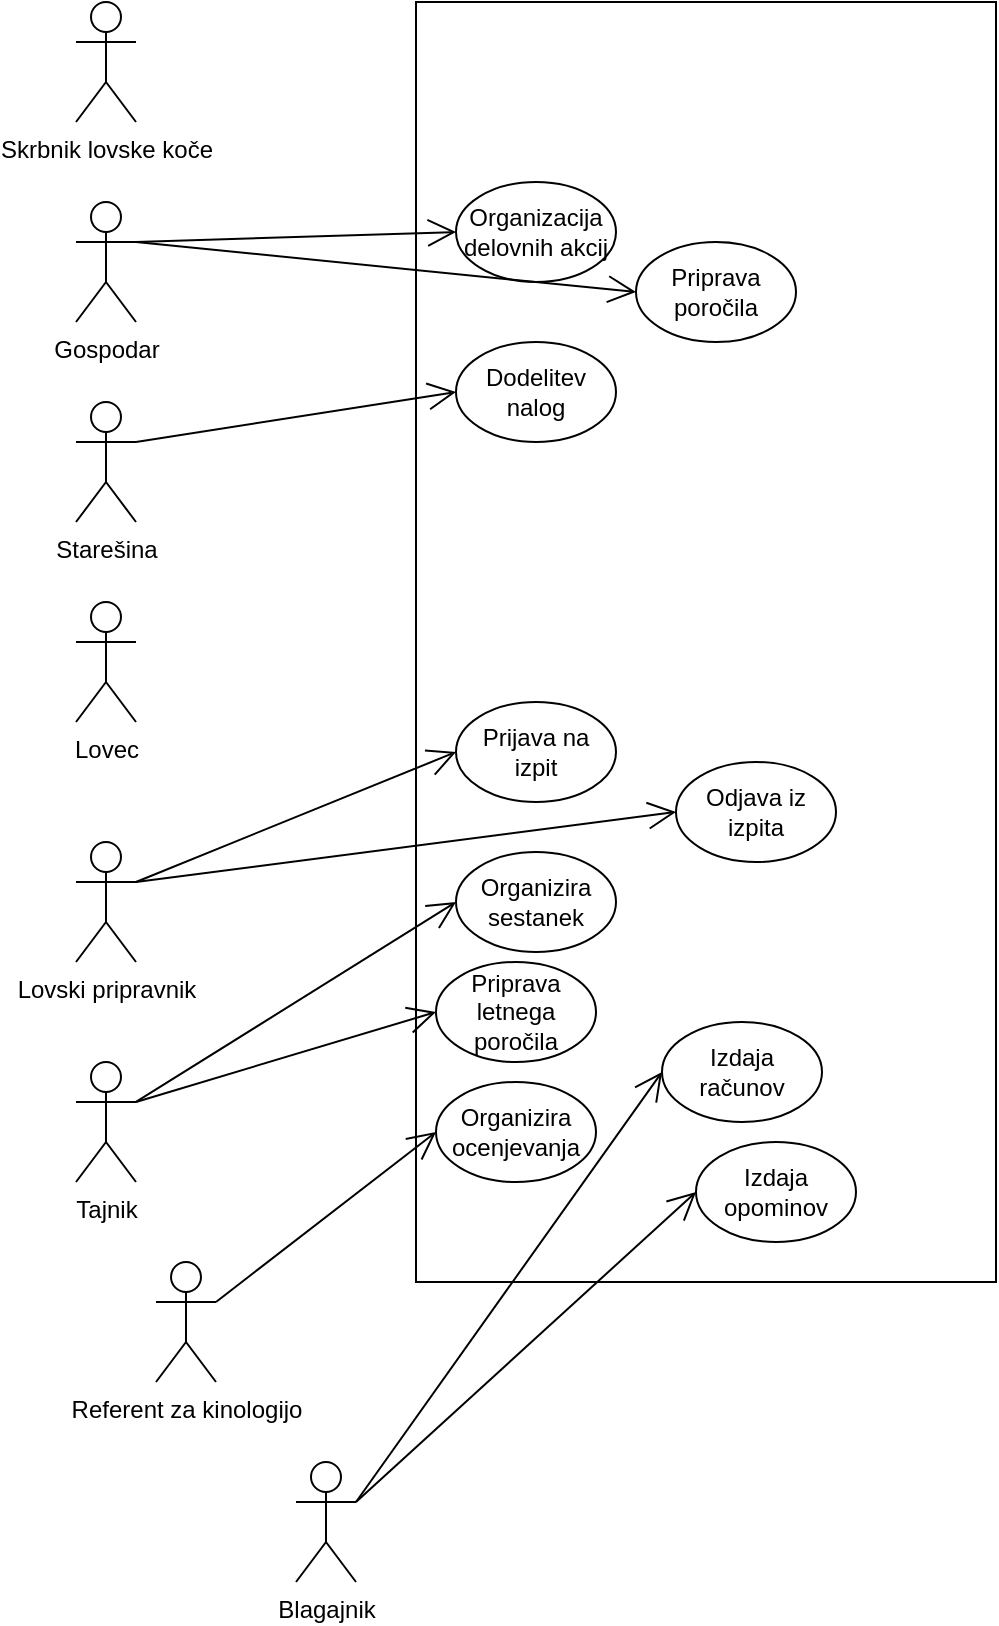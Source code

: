 <mxfile version="26.0.10">
  <diagram name="Page-1" id="2UNvsamAtXkvpeoabVTz">
    <mxGraphModel dx="1591" dy="857" grid="1" gridSize="10" guides="1" tooltips="1" connect="1" arrows="1" fold="1" page="1" pageScale="1" pageWidth="827" pageHeight="1169" math="0" shadow="0">
      <root>
        <mxCell id="0" />
        <mxCell id="1" parent="0" />
        <mxCell id="YPTXHM-Q3TTYOSHRhetE-1" value="" style="rounded=0;whiteSpace=wrap;html=1;" vertex="1" parent="1">
          <mxGeometry x="290" y="20" width="290" height="640" as="geometry" />
        </mxCell>
        <mxCell id="YPTXHM-Q3TTYOSHRhetE-3" value="Lovec" style="shape=umlActor;verticalLabelPosition=bottom;verticalAlign=top;html=1;outlineConnect=0;" vertex="1" parent="1">
          <mxGeometry x="120" y="320" width="30" height="60" as="geometry" />
        </mxCell>
        <mxCell id="YPTXHM-Q3TTYOSHRhetE-4" value="Lovski pripravnik" style="shape=umlActor;verticalLabelPosition=bottom;verticalAlign=top;html=1;outlineConnect=0;" vertex="1" parent="1">
          <mxGeometry x="120" y="440" width="30" height="60" as="geometry" />
        </mxCell>
        <mxCell id="YPTXHM-Q3TTYOSHRhetE-5" value="Starešina" style="shape=umlActor;verticalLabelPosition=bottom;verticalAlign=top;html=1;outlineConnect=0;" vertex="1" parent="1">
          <mxGeometry x="120" y="220" width="30" height="60" as="geometry" />
        </mxCell>
        <mxCell id="YPTXHM-Q3TTYOSHRhetE-7" value="Gospodar" style="shape=umlActor;verticalLabelPosition=bottom;verticalAlign=top;html=1;outlineConnect=0;" vertex="1" parent="1">
          <mxGeometry x="120" y="120" width="30" height="60" as="geometry" />
        </mxCell>
        <mxCell id="YPTXHM-Q3TTYOSHRhetE-8" value="Skrbnik lovske koče" style="shape=umlActor;verticalLabelPosition=bottom;verticalAlign=top;html=1;outlineConnect=0;" vertex="1" parent="1">
          <mxGeometry x="120" y="20" width="30" height="60" as="geometry" />
        </mxCell>
        <mxCell id="YPTXHM-Q3TTYOSHRhetE-9" value="Tajnik" style="shape=umlActor;verticalLabelPosition=bottom;verticalAlign=top;html=1;outlineConnect=0;" vertex="1" parent="1">
          <mxGeometry x="120" y="550" width="30" height="60" as="geometry" />
        </mxCell>
        <mxCell id="YPTXHM-Q3TTYOSHRhetE-10" value="Prijava na izpit&lt;span style=&quot;color: rgba(0, 0, 0, 0); font-family: monospace; font-size: 0px; text-align: start; text-wrap-mode: nowrap;&quot;&gt;%3CmxGraphModel%3E%3Croot%3E%3CmxCell%20id%3D%220%22%2F%3E%3CmxCell%20id%3D%221%22%20parent%3D%220%22%2F%3E%3CmxCell%20id%3D%222%22%20value%3D%22Prijava%22%20style%3D%22ellipse%3BwhiteSpace%3Dwrap%3Bhtml%3D1%3B%22%20vertex%3D%221%22%20parent%3D%221%22%3E%3CmxGeometry%20x%3D%22340%22%20y%3D%22190%22%20width%3D%2280%22%20height%3D%2250%22%20as%3D%22geometry%22%2F%3E%3C%2FmxCell%3E%3C%2Froot%3E%3C%2FmxGraphModel%3E&lt;/span&gt;" style="ellipse;whiteSpace=wrap;html=1;" vertex="1" parent="1">
          <mxGeometry x="310" y="370" width="80" height="50" as="geometry" />
        </mxCell>
        <mxCell id="YPTXHM-Q3TTYOSHRhetE-11" value="Odjava iz izpita" style="ellipse;whiteSpace=wrap;html=1;" vertex="1" parent="1">
          <mxGeometry x="420" y="400" width="80" height="50" as="geometry" />
        </mxCell>
        <mxCell id="YPTXHM-Q3TTYOSHRhetE-12" value="" style="endArrow=open;endFill=1;endSize=12;html=1;rounded=0;exitX=1;exitY=0.333;exitDx=0;exitDy=0;exitPerimeter=0;entryX=0;entryY=0.5;entryDx=0;entryDy=0;" edge="1" parent="1" source="YPTXHM-Q3TTYOSHRhetE-4" target="YPTXHM-Q3TTYOSHRhetE-10">
          <mxGeometry width="160" relative="1" as="geometry">
            <mxPoint x="330" y="350" as="sourcePoint" />
            <mxPoint x="490" y="350" as="targetPoint" />
          </mxGeometry>
        </mxCell>
        <mxCell id="YPTXHM-Q3TTYOSHRhetE-13" value="" style="endArrow=open;endFill=1;endSize=12;html=1;rounded=0;exitX=1;exitY=0.333;exitDx=0;exitDy=0;exitPerimeter=0;entryX=0;entryY=0.5;entryDx=0;entryDy=0;" edge="1" parent="1" source="YPTXHM-Q3TTYOSHRhetE-4" target="YPTXHM-Q3TTYOSHRhetE-11">
          <mxGeometry width="160" relative="1" as="geometry">
            <mxPoint x="150" y="550" as="sourcePoint" />
            <mxPoint x="310" y="515" as="targetPoint" />
          </mxGeometry>
        </mxCell>
        <mxCell id="YPTXHM-Q3TTYOSHRhetE-14" value="Referent za kinologijo" style="shape=umlActor;verticalLabelPosition=bottom;verticalAlign=top;html=1;outlineConnect=0;" vertex="1" parent="1">
          <mxGeometry x="160" y="650" width="30" height="60" as="geometry" />
        </mxCell>
        <mxCell id="YPTXHM-Q3TTYOSHRhetE-16" value="Organizira sestanek" style="ellipse;whiteSpace=wrap;html=1;" vertex="1" parent="1">
          <mxGeometry x="310" y="445" width="80" height="50" as="geometry" />
        </mxCell>
        <mxCell id="YPTXHM-Q3TTYOSHRhetE-17" value="" style="endArrow=open;endFill=1;endSize=12;html=1;rounded=0;exitX=1;exitY=0.333;exitDx=0;exitDy=0;exitPerimeter=0;entryX=0;entryY=0.5;entryDx=0;entryDy=0;" edge="1" parent="1" source="YPTXHM-Q3TTYOSHRhetE-9" target="YPTXHM-Q3TTYOSHRhetE-16">
          <mxGeometry width="160" relative="1" as="geometry">
            <mxPoint x="160" y="585" as="sourcePoint" />
            <mxPoint x="320" y="640" as="targetPoint" />
          </mxGeometry>
        </mxCell>
        <mxCell id="YPTXHM-Q3TTYOSHRhetE-20" value="Organizira ocenjevanja" style="ellipse;whiteSpace=wrap;html=1;" vertex="1" parent="1">
          <mxGeometry x="300" y="560" width="80" height="50" as="geometry" />
        </mxCell>
        <mxCell id="YPTXHM-Q3TTYOSHRhetE-21" value="" style="endArrow=open;endFill=1;endSize=12;html=1;rounded=0;exitX=1;exitY=0.333;exitDx=0;exitDy=0;exitPerimeter=0;entryX=0;entryY=0.5;entryDx=0;entryDy=0;" edge="1" parent="1" source="YPTXHM-Q3TTYOSHRhetE-14" target="YPTXHM-Q3TTYOSHRhetE-20">
          <mxGeometry width="160" relative="1" as="geometry">
            <mxPoint x="190" y="650" as="sourcePoint" />
            <mxPoint x="350" y="625" as="targetPoint" />
          </mxGeometry>
        </mxCell>
        <mxCell id="YPTXHM-Q3TTYOSHRhetE-22" value="Organizacija delovn&lt;span style=&quot;color: rgba(0, 0, 0, 0); font-family: monospace; font-size: 0px; text-align: start; text-wrap-mode: nowrap;&quot;&gt;%3CmxGraphModel%3E%3Croot%3E%3CmxCell%20id%3D%220%22%2F%3E%3CmxCell%20id%3D%221%22%20parent%3D%220%22%2F%3E%3CmxCell%20id%3D%222%22%20value%3D%22Prijava%20na%20izpit%26lt%3Bspan%20style%3D%26quot%3Bcolor%3A%20rgba(0%2C%200%2C%200%2C%200)%3B%20font-family%3A%20monospace%3B%20font-size%3A%200px%3B%20text-align%3A%20start%3B%20text-wrap-mode%3A%20nowrap%3B%26quot%3B%26gt%3B%253CmxGraphModel%253E%253Croot%253E%253CmxCell%2520id%253D%25220%2522%252F%253E%253CmxCell%2520id%253D%25221%2522%2520parent%253D%25220%2522%252F%253E%253CmxCell%2520id%253D%25222%2522%2520value%253D%2522Prijava%2522%2520style%253D%2522ellipse%253BwhiteSpace%253Dwrap%253Bhtml%253D1%253B%2522%2520vertex%253D%25221%2522%2520parent%253D%25221%2522%253E%253CmxGeometry%2520x%253D%2522340%2522%2520y%253D%2522190%2522%2520width%253D%252280%2522%2520height%253D%252250%2522%2520as%253D%2522geometry%2522%252F%253E%253C%252FmxCell%253E%253C%252Froot%253E%253C%252FmxGraphModel%253E%26lt%3B%2Fspan%26gt%3B%22%20style%3D%22ellipse%3BwhiteSpace%3Dwrap%3Bhtml%3D1%3B%22%20vertex%3D%221%22%20parent%3D%221%22%3E%3CmxGeometry%20x%3D%22310%22%20y%3D%22400%22%20width%3D%2280%22%20height%3D%2250%22%20as%3D%22geometry%22%2F%3E%3C%2FmxCell%3E%3C%2Froot%3E%3C%2FmxGraphModel%3E&lt;/span&gt;ih akcij&lt;span style=&quot;color: rgba(0, 0, 0, 0); font-family: monospace; font-size: 0px; text-align: start; text-wrap-mode: nowrap;&quot;&gt;%3CmxGraphModel%3E%3Croot%3E%3CmxCell%20id%3D%220%22%2F%3E%3CmxCell%20id%3D%221%22%20parent%3D%220%22%2F%3E%3CmxCell%20id%3D%222%22%20value%3D%22Prijava%20na%20izpit%26lt%3Bspan%20style%3D%26quot%3Bcolor%3A%20rgba(0%2C%200%2C%200%2C%200)%3B%20font-family%3A%20monospace%3B%20font-size%3A%200px%3B%20text-align%3A%20start%3B%20text-wrap-mode%3A%20nowrap%3B%26quot%3B%26gt%3B%253CmxGraphModel%253E%253Croot%253E%253CmxCell%2520id%253D%25220%2522%252F%253E%253CmxCell%2520id%253D%25221%2522%2520parent%253D%25220%2522%252F%253E%253CmxCell%2520id%253D%25222%2522%2520value%253D%2522Prijava%2522%2520style%253D%2522ellipse%253BwhiteSpace%253Dwrap%253Bhtml%253D1%253B%2522%2520vertex%253D%25221%2522%2520parent%253D%25221%2522%253E%253CmxGeometry%2520x%253D%2522340%2522%2520y%253D%2522190%2522%2520width%253D%252280%2522%2520height%253D%252250%2522%2520as%253D%2522geometry%2522%252F%253E%253C%252FmxCell%253E%253C%252Froot%253E%253C%252FmxGraphModel%253E%26lt%3B%2Fspan%26gt%3B%22%20style%3D%22ellipse%3BwhiteSpace%3Dwrap%3Bhtml%3D1%3B%22%20vertex%3D%221%22%20parent%3D%221%22%3E%3CmxGeometry%20x%3D%22310%22%20y%3D%22400%22%20width%3D%2280%22%20height%3D%2250%22%20as%3D%22geometry%22%2F%3E%3C%2FmxCell%3E%3C%2Froot%3E%3C%2FmxGraphModel%3E&lt;/span&gt;" style="ellipse;whiteSpace=wrap;html=1;" vertex="1" parent="1">
          <mxGeometry x="310" y="110" width="80" height="50" as="geometry" />
        </mxCell>
        <mxCell id="YPTXHM-Q3TTYOSHRhetE-23" value="Priprava poročila" style="ellipse;whiteSpace=wrap;html=1;" vertex="1" parent="1">
          <mxGeometry x="400" y="140" width="80" height="50" as="geometry" />
        </mxCell>
        <mxCell id="YPTXHM-Q3TTYOSHRhetE-24" value="Blagajnik" style="shape=umlActor;verticalLabelPosition=bottom;verticalAlign=top;html=1;outlineConnect=0;" vertex="1" parent="1">
          <mxGeometry x="230" y="750" width="30" height="60" as="geometry" />
        </mxCell>
        <mxCell id="YPTXHM-Q3TTYOSHRhetE-25" value="Izdaja računov" style="ellipse;whiteSpace=wrap;html=1;" vertex="1" parent="1">
          <mxGeometry x="413" y="530" width="80" height="50" as="geometry" />
        </mxCell>
        <mxCell id="YPTXHM-Q3TTYOSHRhetE-26" value="Izdaja opominov" style="ellipse;whiteSpace=wrap;html=1;" vertex="1" parent="1">
          <mxGeometry x="430" y="590" width="80" height="50" as="geometry" />
        </mxCell>
        <mxCell id="YPTXHM-Q3TTYOSHRhetE-27" value="" style="endArrow=open;endFill=1;endSize=12;html=1;rounded=0;exitX=1;exitY=0.333;exitDx=0;exitDy=0;exitPerimeter=0;entryX=0;entryY=0.5;entryDx=0;entryDy=0;" edge="1" parent="1" source="YPTXHM-Q3TTYOSHRhetE-24" target="YPTXHM-Q3TTYOSHRhetE-25">
          <mxGeometry width="160" relative="1" as="geometry">
            <mxPoint x="260" y="725" as="sourcePoint" />
            <mxPoint x="370" y="630" as="targetPoint" />
          </mxGeometry>
        </mxCell>
        <mxCell id="YPTXHM-Q3TTYOSHRhetE-29" value="" style="endArrow=open;endFill=1;endSize=12;html=1;rounded=0;exitX=1;exitY=0.333;exitDx=0;exitDy=0;exitPerimeter=0;entryX=0;entryY=0.5;entryDx=0;entryDy=0;" edge="1" parent="1" source="YPTXHM-Q3TTYOSHRhetE-24" target="YPTXHM-Q3TTYOSHRhetE-26">
          <mxGeometry width="160" relative="1" as="geometry">
            <mxPoint x="310" y="825" as="sourcePoint" />
            <mxPoint x="463" y="610" as="targetPoint" />
          </mxGeometry>
        </mxCell>
        <mxCell id="YPTXHM-Q3TTYOSHRhetE-30" value="" style="endArrow=open;endFill=1;endSize=12;html=1;rounded=0;exitX=1;exitY=0.333;exitDx=0;exitDy=0;exitPerimeter=0;entryX=0;entryY=0.5;entryDx=0;entryDy=0;" edge="1" parent="1" source="YPTXHM-Q3TTYOSHRhetE-7" target="YPTXHM-Q3TTYOSHRhetE-22">
          <mxGeometry width="160" relative="1" as="geometry">
            <mxPoint x="150" y="355" as="sourcePoint" />
            <mxPoint x="303" y="140" as="targetPoint" />
          </mxGeometry>
        </mxCell>
        <mxCell id="YPTXHM-Q3TTYOSHRhetE-31" value="" style="endArrow=open;endFill=1;endSize=12;html=1;rounded=0;exitX=1;exitY=0.333;exitDx=0;exitDy=0;exitPerimeter=0;entryX=0;entryY=0.5;entryDx=0;entryDy=0;" edge="1" parent="1" source="YPTXHM-Q3TTYOSHRhetE-7" target="YPTXHM-Q3TTYOSHRhetE-23">
          <mxGeometry width="160" relative="1" as="geometry">
            <mxPoint x="160" y="150" as="sourcePoint" />
            <mxPoint x="320" y="145" as="targetPoint" />
          </mxGeometry>
        </mxCell>
        <mxCell id="YPTXHM-Q3TTYOSHRhetE-32" value="Dodelitev nalog" style="ellipse;whiteSpace=wrap;html=1;" vertex="1" parent="1">
          <mxGeometry x="310" y="190" width="80" height="50" as="geometry" />
        </mxCell>
        <mxCell id="YPTXHM-Q3TTYOSHRhetE-33" value="" style="endArrow=open;endFill=1;endSize=12;html=1;rounded=0;exitX=1;exitY=0.333;exitDx=0;exitDy=0;exitPerimeter=0;entryX=0;entryY=0.5;entryDx=0;entryDy=0;" edge="1" parent="1" source="YPTXHM-Q3TTYOSHRhetE-5" target="YPTXHM-Q3TTYOSHRhetE-32">
          <mxGeometry width="160" relative="1" as="geometry">
            <mxPoint x="160" y="217.5" as="sourcePoint" />
            <mxPoint x="320" y="212.5" as="targetPoint" />
          </mxGeometry>
        </mxCell>
        <mxCell id="YPTXHM-Q3TTYOSHRhetE-34" value="Priprava letnega poročila" style="ellipse;whiteSpace=wrap;html=1;" vertex="1" parent="1">
          <mxGeometry x="300" y="500" width="80" height="50" as="geometry" />
        </mxCell>
        <mxCell id="YPTXHM-Q3TTYOSHRhetE-35" value="" style="endArrow=open;endFill=1;endSize=12;html=1;rounded=0;exitX=1;exitY=0.333;exitDx=0;exitDy=0;exitPerimeter=0;entryX=0;entryY=0.5;entryDx=0;entryDy=0;" edge="1" parent="1" source="YPTXHM-Q3TTYOSHRhetE-9" target="YPTXHM-Q3TTYOSHRhetE-34">
          <mxGeometry width="160" relative="1" as="geometry">
            <mxPoint x="160" y="580" as="sourcePoint" />
            <mxPoint x="320" y="480" as="targetPoint" />
          </mxGeometry>
        </mxCell>
      </root>
    </mxGraphModel>
  </diagram>
</mxfile>
